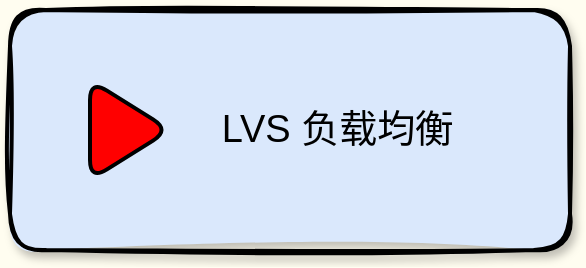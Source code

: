 <mxfile version="14.5.1" type="github">
  <diagram id="3FaWOHaZKq2cffuInRZj" name="第 1 页">
    <mxGraphModel dx="834" dy="440" grid="0" gridSize="10" guides="1" tooltips="1" connect="1" arrows="1" fold="1" page="1" pageScale="1" pageWidth="1169" pageHeight="827" background="#FFFDF0" math="0" shadow="0">
      <root>
        <mxCell id="0" />
        <mxCell id="1" parent="0" />
        <mxCell id="H9ZPJ3RgS6tobJiZP8Ob-1" value="&lt;font style=&quot;font-size: 19px&quot;&gt;&amp;nbsp; &amp;nbsp; &amp;nbsp; &amp;nbsp; &amp;nbsp;LVS 负载均衡&lt;/font&gt;" style="html=1;whiteSpace=wrap;container=1;recursiveResize=0;collapsible=0;rounded=1;shadow=1;sketch=1;strokeWidth=2;fillColor=#dae8fc;fillStyle=solid;" vertex="1" parent="1">
          <mxGeometry x="500" y="380" width="280" height="120" as="geometry" />
        </mxCell>
        <mxCell id="H9ZPJ3RgS6tobJiZP8Ob-2" value="" style="triangle;html=1;whiteSpace=wrap;rounded=1;shadow=0;sketch=0;strokeWidth=2;fillColor=#FF0000;fillStyle=solid;" vertex="1" parent="H9ZPJ3RgS6tobJiZP8Ob-1">
          <mxGeometry x="40" y="35" width="40" height="50" as="geometry" />
        </mxCell>
      </root>
    </mxGraphModel>
  </diagram>
</mxfile>
